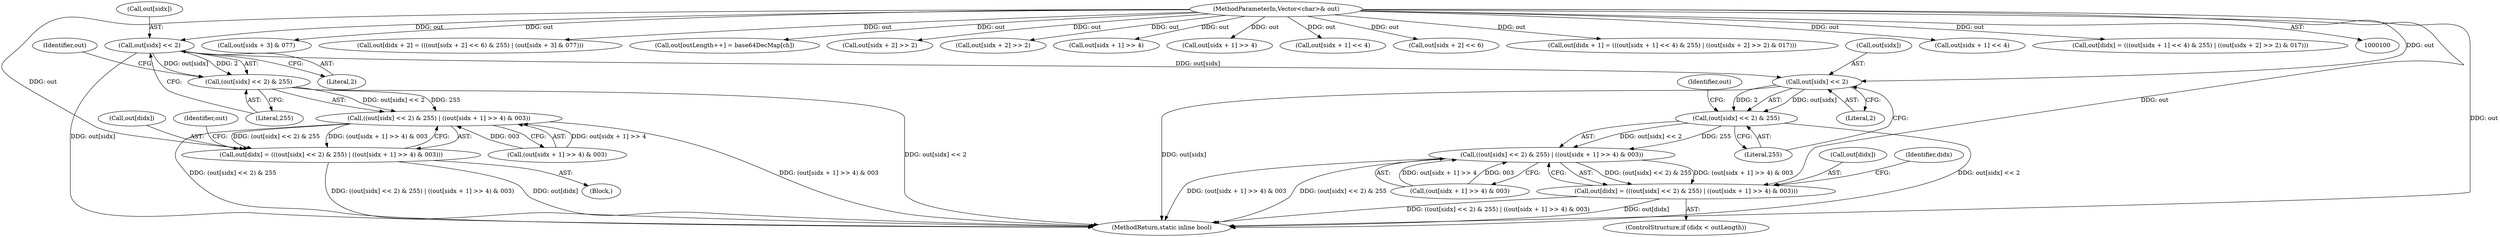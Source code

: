digraph "0_Chrome_91b27188b728e90c651c55a985d23ad0c26eb662@array" {
"1000280" [label="(Call,out[sidx] << 2)"];
"1000103" [label="(MethodParameterIn,Vector<char>& out)"];
"1000279" [label="(Call,(out[sidx] << 2) & 255)"];
"1000278" [label="(Call,((out[sidx] << 2) & 255) | ((out[sidx + 1] >> 4) & 003))"];
"1000274" [label="(Call,out[didx] = (((out[sidx] << 2) & 255) | ((out[sidx + 1] >> 4) & 003)))"];
"1000359" [label="(Call,out[sidx] << 2)"];
"1000358" [label="(Call,(out[sidx] << 2) & 255)"];
"1000357" [label="(Call,((out[sidx] << 2) & 255) | ((out[sidx + 1] >> 4) & 003))"];
"1000353" [label="(Call,out[didx] = (((out[sidx] << 2) & 255) | ((out[sidx + 1] >> 4) & 003)))"];
"1000365" [label="(Call,(out[sidx + 1] >> 4) & 003)"];
"1000281" [label="(Call,out[sidx])"];
"1000336" [label="(Call,out[sidx + 3] & 077)"];
"1000320" [label="(Call,out[didx + 2] = (((out[sidx + 2] << 6) & 255) | (out[sidx + 3] & 077)))"];
"1000195" [label="(Call,out[outLength++] = base64DecMap[ch])"];
"1000354" [label="(Call,out[didx])"];
"1000363" [label="(Literal,2)"];
"1000353" [label="(Call,out[didx] = (((out[sidx] << 2) & 255) | ((out[sidx + 1] >> 4) & 003)))"];
"1000103" [label="(MethodParameterIn,Vector<char>& out)"];
"1000273" [label="(Block,)"];
"1000312" [label="(Call,out[sidx + 2] >> 2)"];
"1000359" [label="(Call,out[sidx] << 2)"];
"1000284" [label="(Literal,2)"];
"1000349" [label="(ControlStructure,if (didx < outLength))"];
"1000357" [label="(Call,((out[sidx] << 2) & 255) | ((out[sidx + 1] >> 4) & 003))"];
"1000275" [label="(Call,out[didx])"];
"1000377" [label="(Identifier,didx)"];
"1000280" [label="(Call,out[sidx] << 2)"];
"1000274" [label="(Call,out[didx] = (((out[sidx] << 2) & 255) | ((out[sidx + 1] >> 4) & 003)))"];
"1000297" [label="(Identifier,out)"];
"1000394" [label="(Call,out[sidx + 2] >> 2)"];
"1000287" [label="(Call,out[sidx + 1] >> 4)"];
"1000366" [label="(Call,out[sidx + 1] >> 4)"];
"1000364" [label="(Literal,255)"];
"1000303" [label="(Call,out[sidx + 1] << 4)"];
"1000360" [label="(Call,out[sidx])"];
"1000328" [label="(Call,out[sidx + 2] << 6)"];
"1000285" [label="(Literal,255)"];
"1000295" [label="(Call,out[didx + 1] = (((out[sidx + 1] << 4) & 255) | ((out[sidx + 2] >> 2) & 017)))"];
"1000289" [label="(Identifier,out)"];
"1000286" [label="(Call,(out[sidx + 1] >> 4) & 003)"];
"1000410" [label="(MethodReturn,static inline bool)"];
"1000278" [label="(Call,((out[sidx] << 2) & 255) | ((out[sidx + 1] >> 4) & 003))"];
"1000279" [label="(Call,(out[sidx] << 2) & 255)"];
"1000385" [label="(Call,out[sidx + 1] << 4)"];
"1000379" [label="(Call,out[didx] = (((out[sidx + 1] << 4) & 255) | ((out[sidx + 2] >> 2) & 017)))"];
"1000368" [label="(Identifier,out)"];
"1000358" [label="(Call,(out[sidx] << 2) & 255)"];
"1000280" -> "1000279"  [label="AST: "];
"1000280" -> "1000284"  [label="CFG: "];
"1000281" -> "1000280"  [label="AST: "];
"1000284" -> "1000280"  [label="AST: "];
"1000285" -> "1000280"  [label="CFG: "];
"1000280" -> "1000410"  [label="DDG: out[sidx]"];
"1000280" -> "1000279"  [label="DDG: out[sidx]"];
"1000280" -> "1000279"  [label="DDG: 2"];
"1000103" -> "1000280"  [label="DDG: out"];
"1000280" -> "1000359"  [label="DDG: out[sidx]"];
"1000103" -> "1000100"  [label="AST: "];
"1000103" -> "1000410"  [label="DDG: out"];
"1000103" -> "1000195"  [label="DDG: out"];
"1000103" -> "1000274"  [label="DDG: out"];
"1000103" -> "1000287"  [label="DDG: out"];
"1000103" -> "1000295"  [label="DDG: out"];
"1000103" -> "1000303"  [label="DDG: out"];
"1000103" -> "1000312"  [label="DDG: out"];
"1000103" -> "1000320"  [label="DDG: out"];
"1000103" -> "1000328"  [label="DDG: out"];
"1000103" -> "1000336"  [label="DDG: out"];
"1000103" -> "1000353"  [label="DDG: out"];
"1000103" -> "1000359"  [label="DDG: out"];
"1000103" -> "1000366"  [label="DDG: out"];
"1000103" -> "1000379"  [label="DDG: out"];
"1000103" -> "1000385"  [label="DDG: out"];
"1000103" -> "1000394"  [label="DDG: out"];
"1000279" -> "1000278"  [label="AST: "];
"1000279" -> "1000285"  [label="CFG: "];
"1000285" -> "1000279"  [label="AST: "];
"1000289" -> "1000279"  [label="CFG: "];
"1000279" -> "1000410"  [label="DDG: out[sidx] << 2"];
"1000279" -> "1000278"  [label="DDG: out[sidx] << 2"];
"1000279" -> "1000278"  [label="DDG: 255"];
"1000278" -> "1000274"  [label="AST: "];
"1000278" -> "1000286"  [label="CFG: "];
"1000286" -> "1000278"  [label="AST: "];
"1000274" -> "1000278"  [label="CFG: "];
"1000278" -> "1000410"  [label="DDG: (out[sidx + 1] >> 4) & 003"];
"1000278" -> "1000410"  [label="DDG: (out[sidx] << 2) & 255"];
"1000278" -> "1000274"  [label="DDG: (out[sidx] << 2) & 255"];
"1000278" -> "1000274"  [label="DDG: (out[sidx + 1] >> 4) & 003"];
"1000286" -> "1000278"  [label="DDG: out[sidx + 1] >> 4"];
"1000286" -> "1000278"  [label="DDG: 003"];
"1000274" -> "1000273"  [label="AST: "];
"1000275" -> "1000274"  [label="AST: "];
"1000297" -> "1000274"  [label="CFG: "];
"1000274" -> "1000410"  [label="DDG: out[didx]"];
"1000274" -> "1000410"  [label="DDG: ((out[sidx] << 2) & 255) | ((out[sidx + 1] >> 4) & 003)"];
"1000359" -> "1000358"  [label="AST: "];
"1000359" -> "1000363"  [label="CFG: "];
"1000360" -> "1000359"  [label="AST: "];
"1000363" -> "1000359"  [label="AST: "];
"1000364" -> "1000359"  [label="CFG: "];
"1000359" -> "1000410"  [label="DDG: out[sidx]"];
"1000359" -> "1000358"  [label="DDG: out[sidx]"];
"1000359" -> "1000358"  [label="DDG: 2"];
"1000358" -> "1000357"  [label="AST: "];
"1000358" -> "1000364"  [label="CFG: "];
"1000364" -> "1000358"  [label="AST: "];
"1000368" -> "1000358"  [label="CFG: "];
"1000358" -> "1000410"  [label="DDG: out[sidx] << 2"];
"1000358" -> "1000357"  [label="DDG: out[sidx] << 2"];
"1000358" -> "1000357"  [label="DDG: 255"];
"1000357" -> "1000353"  [label="AST: "];
"1000357" -> "1000365"  [label="CFG: "];
"1000365" -> "1000357"  [label="AST: "];
"1000353" -> "1000357"  [label="CFG: "];
"1000357" -> "1000410"  [label="DDG: (out[sidx + 1] >> 4) & 003"];
"1000357" -> "1000410"  [label="DDG: (out[sidx] << 2) & 255"];
"1000357" -> "1000353"  [label="DDG: (out[sidx] << 2) & 255"];
"1000357" -> "1000353"  [label="DDG: (out[sidx + 1] >> 4) & 003"];
"1000365" -> "1000357"  [label="DDG: out[sidx + 1] >> 4"];
"1000365" -> "1000357"  [label="DDG: 003"];
"1000353" -> "1000349"  [label="AST: "];
"1000354" -> "1000353"  [label="AST: "];
"1000377" -> "1000353"  [label="CFG: "];
"1000353" -> "1000410"  [label="DDG: ((out[sidx] << 2) & 255) | ((out[sidx + 1] >> 4) & 003)"];
"1000353" -> "1000410"  [label="DDG: out[didx]"];
}
